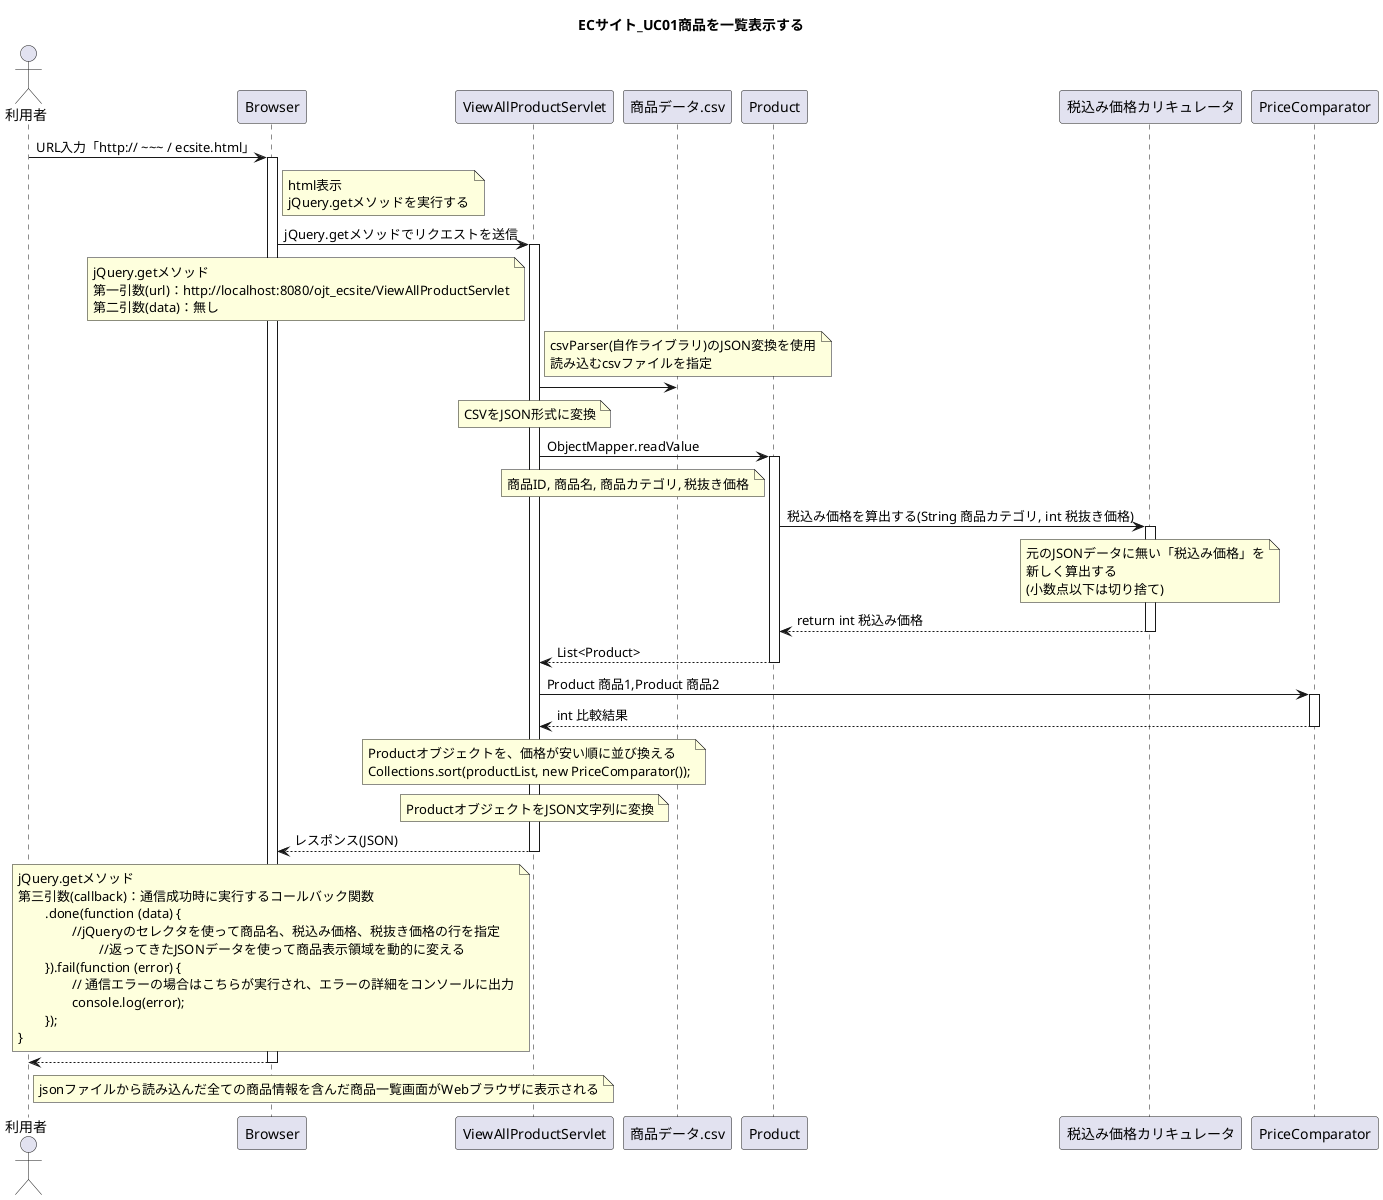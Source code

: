 @startuml
title ECサイト_UC01商品を一覧表示する

actor 利用者

利用者 -> Browser : URL入力「http:// ~~~ / ecsite.html」
activate Browser
	note right of Browser
	html表示
	jQuery.getメソッドを実行する
	end note

Browser -> ViewAllProductServlet : jQuery.getメソッドでリクエストを送信
activate ViewAllProductServlet

	note left of ViewAllProductServlet
	jQuery.getメソッド
	第一引数(url)：http://localhost:8080/ojt_ecsite/ViewAllProductServlet
	第二引数(data)：無し
	end note


	note right of ViewAllProductServlet
	csvParser(自作ライブラリ)のJSON変換を使用
	読み込むcsvファイルを指定 
	end note

ViewAllProductServlet -> 商品データ.csv

	note over ViewAllProductServlet
	CSVをJSON形式に変換
	end note

ViewAllProductServlet -> Product : ObjectMapper.readValue
activate Product

	note left of Product
	商品ID, 商品名, 商品カテゴリ, 税抜き価格
	end note

Product -> 税込み価格カリキュレータ : 税込み価格を算出する(String 商品カテゴリ, int 税抜き価格)
activate 税込み価格カリキュレータ

	note over of 税込み価格カリキュレータ
	元のJSONデータに無い「税込み価格」を
	新しく算出する
	(小数点以下は切り捨て)
	end note

Product <-- 税込み価格カリキュレータ : return int 税込み価格
deactivate 税込み価格カリキュレータ
ViewAllProductServlet <-- Product : List<Product>
deactivate Product
ViewAllProductServlet -> PriceComparator : Product 商品1,Product 商品2
activate PriceComparator
ViewAllProductServlet <-- PriceComparator : int 比較結果
deactivate PriceComparator

	note over ViewAllProductServlet
	Productオブジェクトを、価格が安い順に並び換える
	Collections.sort(productList, new PriceComparator());
	end note

	note over ViewAllProductServlet
	ProductオブジェクトをJSON文字列に変換
	end note
	Browser <-- ViewAllProductServlet : レスポンス(JSON)

	note left of ViewAllProductServlet
	jQuery.getメソッド
	第三引数(callback)：通信成功時に実行するコールバック関数
		.done(function (data) {
			//jQueryのセレクタを使って商品名、税込み価格、税抜き価格の行を指定
				//返ってきたJSONデータを使って商品表示領域を動的に変える
		}).fail(function (error) {
			// 通信エラーの場合はこちらが実行され、エラーの詳細をコンソールに出力
			console.log(error);
		});
	}
	end note

deactivate ViewAllProductServlet

利用者 <-- Browser
	note right of 利用者
	jsonファイルから読み込んだ全ての商品情報を含んだ商品一覧画面がWebブラウザに表示される
	end note

deactivate Browser

@enduml